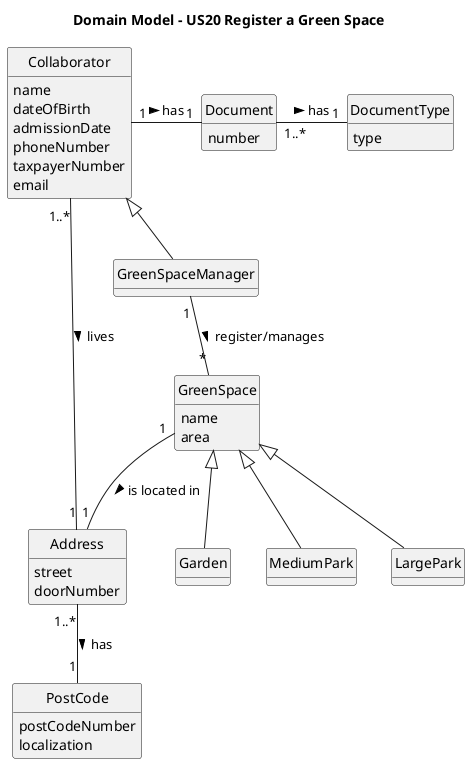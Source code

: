 @startuml
skinparam monochrome true
skinparam packageStyle rectangle
skinparam shadowing false
skinparam classAttributeIconSize 0
hide circle
hide methods

title Domain Model - US20 Register a Green Space



class PostCode{
    postCodeNumber
    localization
}
class Collaborator {
    name
    dateOfBirth
    admissionDate
    phoneNumber
    taxpayerNumber
    email
}

class GreenSpace {
    name
    area
}

class Document{
    number
}

class DocumentType{
    type
}

class Address {
    street
    doorNumber
}

class GreenSpaceManager {
}

class Garden {
}

class MediumPark {
}

class LargePark {
}


Collaborator "1" - "1" Document : has >

Collaborator "1..*" -- "1" Address : lives >

Collaborator  <|--  GreenSpaceManager

GreenSpaceManager "1" -- "*" GreenSpace : register/manages >
GreenSpace "1" -- "1" Address : is located in >

GreenSpace <|-- Garden
GreenSpace <|-- MediumPark
GreenSpace <|-- LargePark

Address "1..*" -- "1" PostCode : has >

Document "1..*" - "1" DocumentType : has >


@enduml